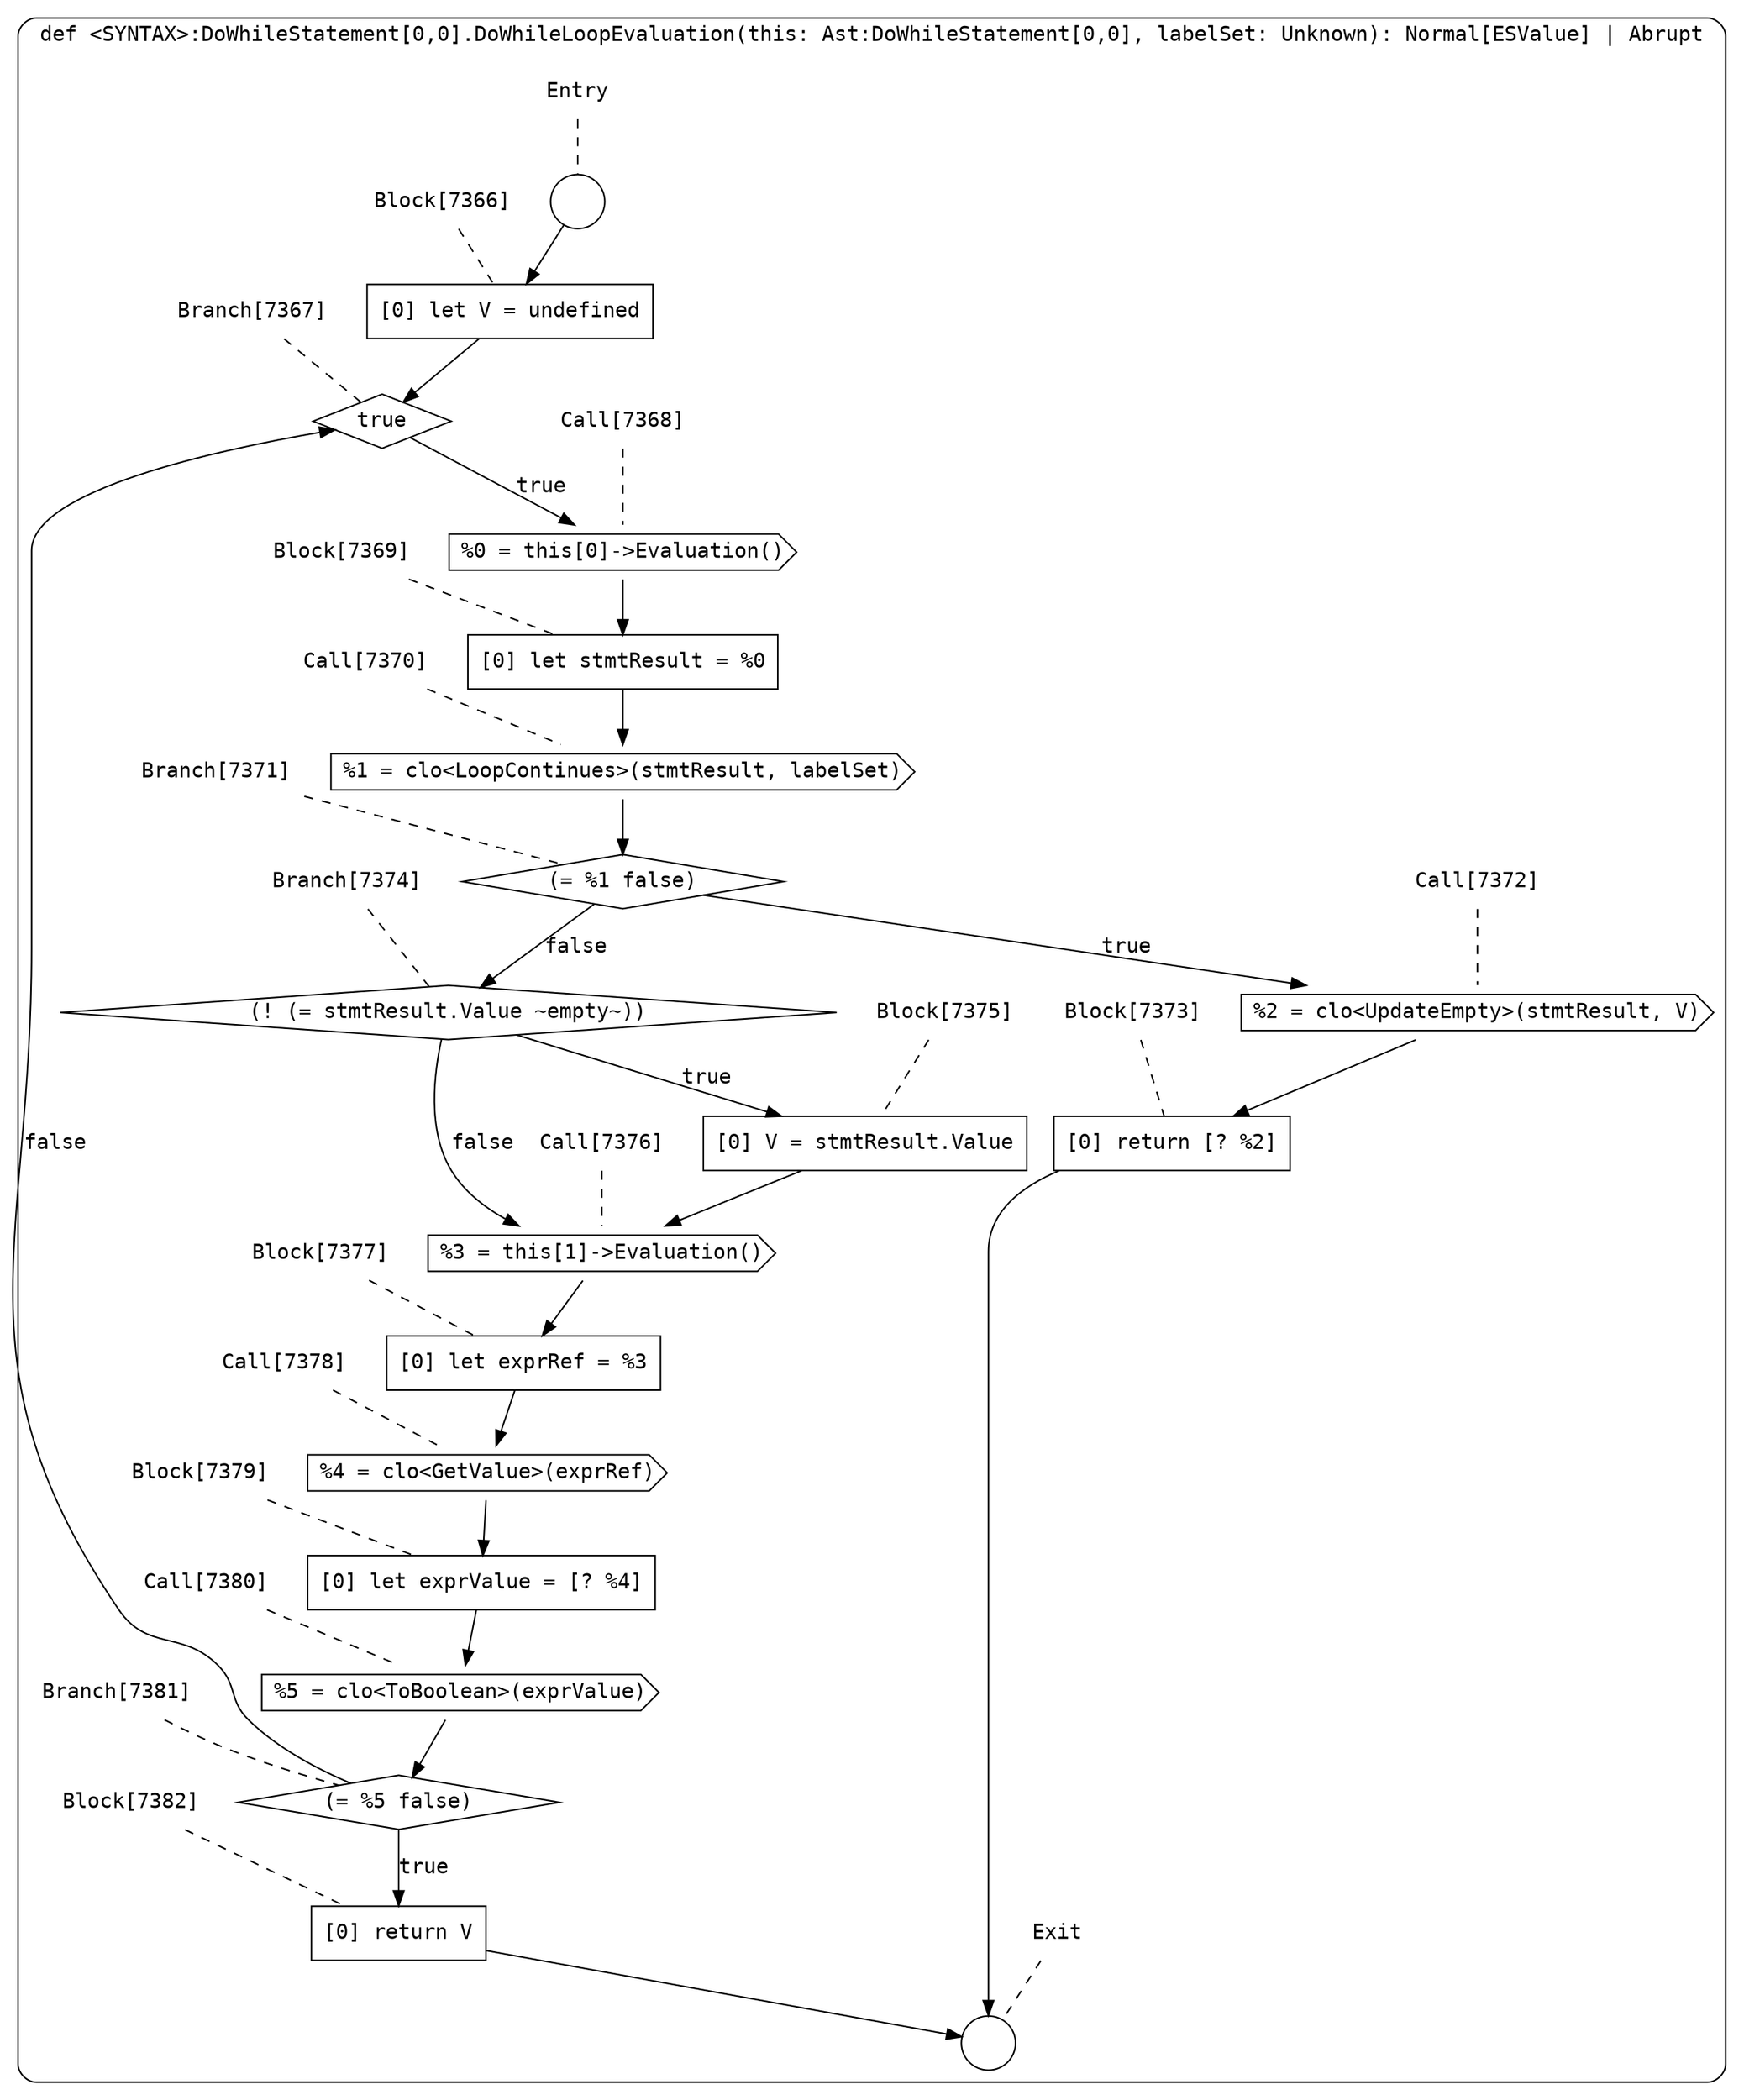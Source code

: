 digraph {
  graph [fontname = "Consolas"]
  node [fontname = "Consolas"]
  edge [fontname = "Consolas"]
  subgraph cluster1413 {
    label = "def <SYNTAX>:DoWhileStatement[0,0].DoWhileLoopEvaluation(this: Ast:DoWhileStatement[0,0], labelSet: Unknown): Normal[ESValue] | Abrupt"
    style = rounded
    cluster1413_entry_name [shape=none, label=<<font color="black">Entry</font>>]
    cluster1413_entry_name -> cluster1413_entry [arrowhead=none, color="black", style=dashed]
    cluster1413_entry [shape=circle label=" " color="black" fillcolor="white" style=filled]
    cluster1413_entry -> node7366 [color="black"]
    cluster1413_exit_name [shape=none, label=<<font color="black">Exit</font>>]
    cluster1413_exit_name -> cluster1413_exit [arrowhead=none, color="black", style=dashed]
    cluster1413_exit [shape=circle label=" " color="black" fillcolor="white" style=filled]
    node7366_name [shape=none, label=<<font color="black">Block[7366]</font>>]
    node7366_name -> node7366 [arrowhead=none, color="black", style=dashed]
    node7366 [shape=box, label=<<font color="black">[0] let V = undefined<BR ALIGN="LEFT"/></font>> color="black" fillcolor="white", style=filled]
    node7366 -> node7367 [color="black"]
    node7367_name [shape=none, label=<<font color="black">Branch[7367]</font>>]
    node7367_name -> node7367 [arrowhead=none, color="black", style=dashed]
    node7367 [shape=diamond, label=<<font color="black">true</font>> color="black" fillcolor="white", style=filled]
    node7367 -> node7368 [label=<<font color="black">true</font>> color="black"]
    node7368_name [shape=none, label=<<font color="black">Call[7368]</font>>]
    node7368_name -> node7368 [arrowhead=none, color="black", style=dashed]
    node7368 [shape=cds, label=<<font color="black">%0 = this[0]-&gt;Evaluation()</font>> color="black" fillcolor="white", style=filled]
    node7368 -> node7369 [color="black"]
    node7369_name [shape=none, label=<<font color="black">Block[7369]</font>>]
    node7369_name -> node7369 [arrowhead=none, color="black", style=dashed]
    node7369 [shape=box, label=<<font color="black">[0] let stmtResult = %0<BR ALIGN="LEFT"/></font>> color="black" fillcolor="white", style=filled]
    node7369 -> node7370 [color="black"]
    node7370_name [shape=none, label=<<font color="black">Call[7370]</font>>]
    node7370_name -> node7370 [arrowhead=none, color="black", style=dashed]
    node7370 [shape=cds, label=<<font color="black">%1 = clo&lt;LoopContinues&gt;(stmtResult, labelSet)</font>> color="black" fillcolor="white", style=filled]
    node7370 -> node7371 [color="black"]
    node7371_name [shape=none, label=<<font color="black">Branch[7371]</font>>]
    node7371_name -> node7371 [arrowhead=none, color="black", style=dashed]
    node7371 [shape=diamond, label=<<font color="black">(= %1 false)</font>> color="black" fillcolor="white", style=filled]
    node7371 -> node7372 [label=<<font color="black">true</font>> color="black"]
    node7371 -> node7374 [label=<<font color="black">false</font>> color="black"]
    node7372_name [shape=none, label=<<font color="black">Call[7372]</font>>]
    node7372_name -> node7372 [arrowhead=none, color="black", style=dashed]
    node7372 [shape=cds, label=<<font color="black">%2 = clo&lt;UpdateEmpty&gt;(stmtResult, V)</font>> color="black" fillcolor="white", style=filled]
    node7372 -> node7373 [color="black"]
    node7374_name [shape=none, label=<<font color="black">Branch[7374]</font>>]
    node7374_name -> node7374 [arrowhead=none, color="black", style=dashed]
    node7374 [shape=diamond, label=<<font color="black">(! (= stmtResult.Value ~empty~))</font>> color="black" fillcolor="white", style=filled]
    node7374 -> node7375 [label=<<font color="black">true</font>> color="black"]
    node7374 -> node7376 [label=<<font color="black">false</font>> color="black"]
    node7373_name [shape=none, label=<<font color="black">Block[7373]</font>>]
    node7373_name -> node7373 [arrowhead=none, color="black", style=dashed]
    node7373 [shape=box, label=<<font color="black">[0] return [? %2]<BR ALIGN="LEFT"/></font>> color="black" fillcolor="white", style=filled]
    node7373 -> cluster1413_exit [color="black"]
    node7375_name [shape=none, label=<<font color="black">Block[7375]</font>>]
    node7375_name -> node7375 [arrowhead=none, color="black", style=dashed]
    node7375 [shape=box, label=<<font color="black">[0] V = stmtResult.Value<BR ALIGN="LEFT"/></font>> color="black" fillcolor="white", style=filled]
    node7375 -> node7376 [color="black"]
    node7376_name [shape=none, label=<<font color="black">Call[7376]</font>>]
    node7376_name -> node7376 [arrowhead=none, color="black", style=dashed]
    node7376 [shape=cds, label=<<font color="black">%3 = this[1]-&gt;Evaluation()</font>> color="black" fillcolor="white", style=filled]
    node7376 -> node7377 [color="black"]
    node7377_name [shape=none, label=<<font color="black">Block[7377]</font>>]
    node7377_name -> node7377 [arrowhead=none, color="black", style=dashed]
    node7377 [shape=box, label=<<font color="black">[0] let exprRef = %3<BR ALIGN="LEFT"/></font>> color="black" fillcolor="white", style=filled]
    node7377 -> node7378 [color="black"]
    node7378_name [shape=none, label=<<font color="black">Call[7378]</font>>]
    node7378_name -> node7378 [arrowhead=none, color="black", style=dashed]
    node7378 [shape=cds, label=<<font color="black">%4 = clo&lt;GetValue&gt;(exprRef)</font>> color="black" fillcolor="white", style=filled]
    node7378 -> node7379 [color="black"]
    node7379_name [shape=none, label=<<font color="black">Block[7379]</font>>]
    node7379_name -> node7379 [arrowhead=none, color="black", style=dashed]
    node7379 [shape=box, label=<<font color="black">[0] let exprValue = [? %4]<BR ALIGN="LEFT"/></font>> color="black" fillcolor="white", style=filled]
    node7379 -> node7380 [color="black"]
    node7380_name [shape=none, label=<<font color="black">Call[7380]</font>>]
    node7380_name -> node7380 [arrowhead=none, color="black", style=dashed]
    node7380 [shape=cds, label=<<font color="black">%5 = clo&lt;ToBoolean&gt;(exprValue)</font>> color="black" fillcolor="white", style=filled]
    node7380 -> node7381 [color="black"]
    node7381_name [shape=none, label=<<font color="black">Branch[7381]</font>>]
    node7381_name -> node7381 [arrowhead=none, color="black", style=dashed]
    node7381 [shape=diamond, label=<<font color="black">(= %5 false)</font>> color="black" fillcolor="white", style=filled]
    node7381 -> node7382 [label=<<font color="black">true</font>> color="black"]
    node7381 -> node7367 [label=<<font color="black">false</font>> color="black"]
    node7382_name [shape=none, label=<<font color="black">Block[7382]</font>>]
    node7382_name -> node7382 [arrowhead=none, color="black", style=dashed]
    node7382 [shape=box, label=<<font color="black">[0] return V<BR ALIGN="LEFT"/></font>> color="black" fillcolor="white", style=filled]
    node7382 -> cluster1413_exit [color="black"]
  }
}
